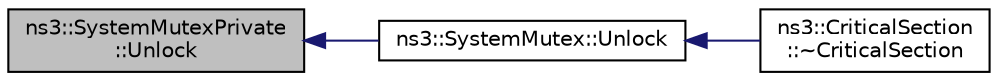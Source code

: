 digraph "ns3::SystemMutexPrivate::Unlock"
{
  edge [fontname="Helvetica",fontsize="10",labelfontname="Helvetica",labelfontsize="10"];
  node [fontname="Helvetica",fontsize="10",shape=record];
  rankdir="LR";
  Node1 [label="ns3::SystemMutexPrivate\l::Unlock",height=0.2,width=0.4,color="black", fillcolor="grey75", style="filled", fontcolor="black"];
  Node1 -> Node2 [dir="back",color="midnightblue",fontsize="10",style="solid"];
  Node2 [label="ns3::SystemMutex::Unlock",height=0.2,width=0.4,color="black", fillcolor="white", style="filled",URL="$da/dac/classns3_1_1SystemMutex.html#a8004da6c8f1904efb14161455e0e06bc"];
  Node2 -> Node3 [dir="back",color="midnightblue",fontsize="10",style="solid"];
  Node3 [label="ns3::CriticalSection\l::~CriticalSection",height=0.2,width=0.4,color="black", fillcolor="white", style="filled",URL="$d0/d35/classns3_1_1CriticalSection.html#ad2142c4a368cecaee74111a7f2a1554d"];
}
